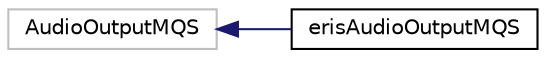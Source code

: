 digraph "Graphical Class Hierarchy"
{
 // LATEX_PDF_SIZE
  edge [fontname="Helvetica",fontsize="10",labelfontname="Helvetica",labelfontsize="10"];
  node [fontname="Helvetica",fontsize="10",shape=record];
  rankdir="LR";
  Node211 [label="AudioOutputMQS",height=0.2,width=0.4,color="grey75", fillcolor="white", style="filled",tooltip=" "];
  Node211 -> Node0 [dir="back",color="midnightblue",fontsize="10",style="solid",fontname="Helvetica"];
  Node0 [label="erisAudioOutputMQS",height=0.2,width=0.4,color="black", fillcolor="white", style="filled",URL="$classeris_audio_output_m_q_s.html",tooltip=" "];
}
